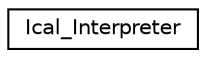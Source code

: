 digraph G
{
  edge [fontname="Helvetica",fontsize="10",labelfontname="Helvetica",labelfontsize="10"];
  node [fontname="Helvetica",fontsize="10",shape=record];
  rankdir=LR;
  Node1 [label="Ical_Interpreter",height=0.2,width=0.4,color="black", fillcolor="white", style="filled",URL="$classIcal__Interpreter.htm"];
}
